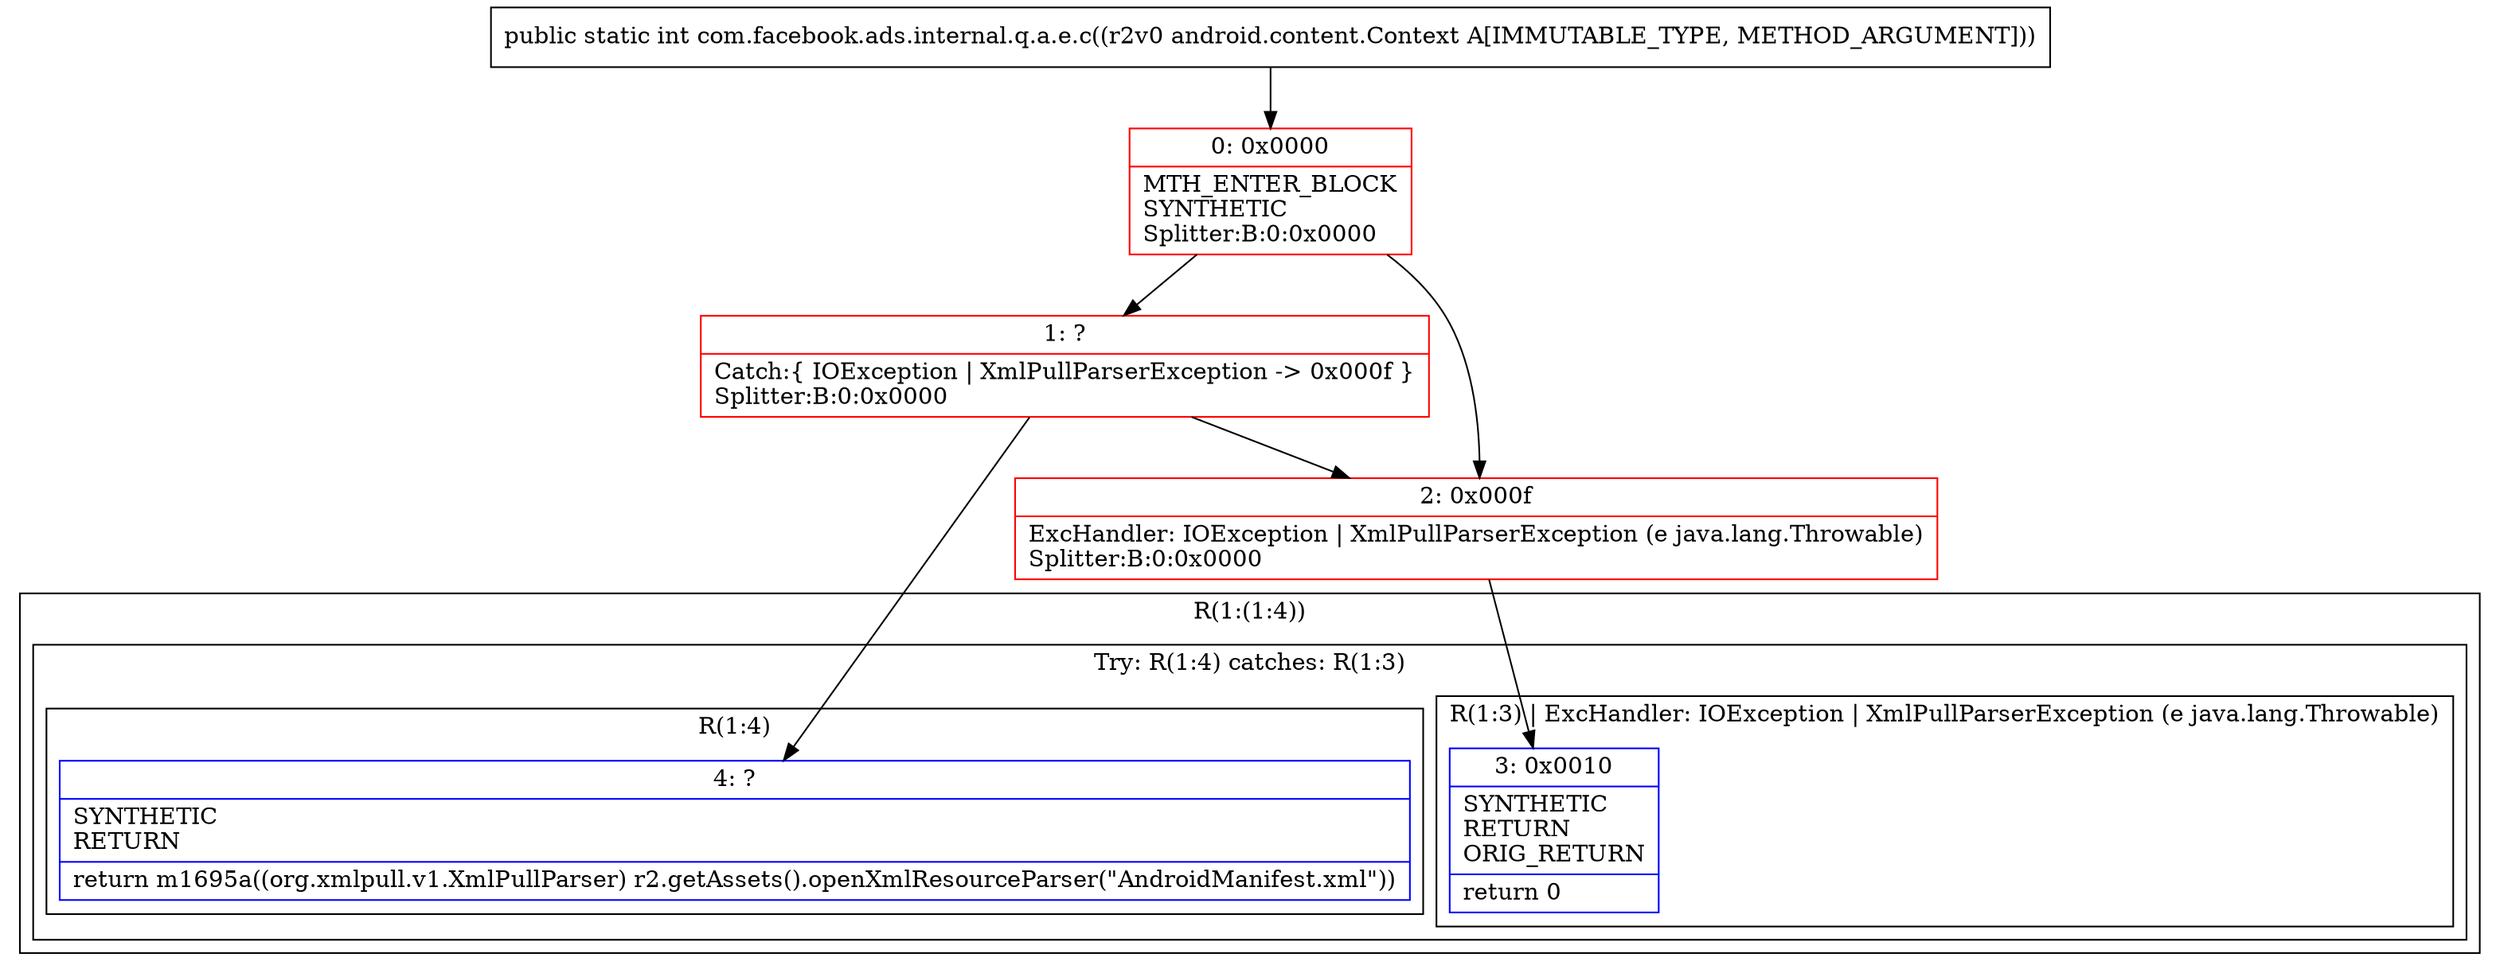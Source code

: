 digraph "CFG forcom.facebook.ads.internal.q.a.e.c(Landroid\/content\/Context;)I" {
subgraph cluster_Region_214562904 {
label = "R(1:(1:4))";
node [shape=record,color=blue];
subgraph cluster_TryCatchRegion_804935541 {
label = "Try: R(1:4) catches: R(1:3)";
node [shape=record,color=blue];
subgraph cluster_Region_1793988901 {
label = "R(1:4)";
node [shape=record,color=blue];
Node_4 [shape=record,label="{4\:\ ?|SYNTHETIC\lRETURN\l|return m1695a((org.xmlpull.v1.XmlPullParser) r2.getAssets().openXmlResourceParser(\"AndroidManifest.xml\"))\l}"];
}
subgraph cluster_Region_812482422 {
label = "R(1:3) | ExcHandler: IOException \| XmlPullParserException (e java.lang.Throwable)\l";
node [shape=record,color=blue];
Node_3 [shape=record,label="{3\:\ 0x0010|SYNTHETIC\lRETURN\lORIG_RETURN\l|return 0\l}"];
}
}
}
subgraph cluster_Region_812482422 {
label = "R(1:3) | ExcHandler: IOException \| XmlPullParserException (e java.lang.Throwable)\l";
node [shape=record,color=blue];
Node_3 [shape=record,label="{3\:\ 0x0010|SYNTHETIC\lRETURN\lORIG_RETURN\l|return 0\l}"];
}
Node_0 [shape=record,color=red,label="{0\:\ 0x0000|MTH_ENTER_BLOCK\lSYNTHETIC\lSplitter:B:0:0x0000\l}"];
Node_1 [shape=record,color=red,label="{1\:\ ?|Catch:\{ IOException \| XmlPullParserException \-\> 0x000f \}\lSplitter:B:0:0x0000\l}"];
Node_2 [shape=record,color=red,label="{2\:\ 0x000f|ExcHandler: IOException \| XmlPullParserException (e java.lang.Throwable)\lSplitter:B:0:0x0000\l}"];
MethodNode[shape=record,label="{public static int com.facebook.ads.internal.q.a.e.c((r2v0 android.content.Context A[IMMUTABLE_TYPE, METHOD_ARGUMENT])) }"];
MethodNode -> Node_0;
Node_0 -> Node_1;
Node_0 -> Node_2;
Node_1 -> Node_2;
Node_1 -> Node_4;
Node_2 -> Node_3;
}


